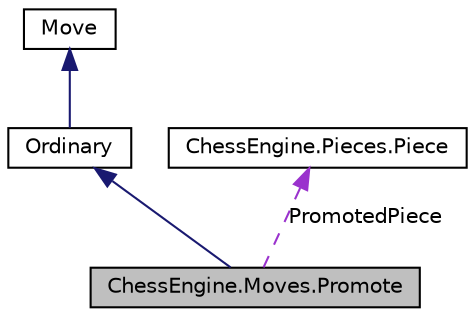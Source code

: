 digraph G
{
  edge [fontname="Helvetica",fontsize="10",labelfontname="Helvetica",labelfontsize="10"];
  node [fontname="Helvetica",fontsize="10",shape=record];
  Node1 [label="ChessEngine.Moves.Promote",height=0.2,width=0.4,color="black", fillcolor="grey75", style="filled" fontcolor="black"];
  Node2 -> Node1 [dir=back,color="midnightblue",fontsize="10",style="solid",fontname="Helvetica"];
  Node2 [label="Ordinary",height=0.2,width=0.4,color="black", fillcolor="white", style="filled",URL="$class_chess_engine_1_1_moves_1_1_ordinary.html"];
  Node3 -> Node2 [dir=back,color="midnightblue",fontsize="10",style="solid",fontname="Helvetica"];
  Node3 [label="Move",height=0.2,width=0.4,color="black", fillcolor="white", style="filled",URL="$class_chess_engine_1_1_moves_1_1_move.html"];
  Node4 -> Node1 [dir=back,color="darkorchid3",fontsize="10",style="dashed",label="PromotedPiece",fontname="Helvetica"];
  Node4 [label="ChessEngine.Pieces.Piece",height=0.2,width=0.4,color="black", fillcolor="white", style="filled",URL="$class_chess_engine_1_1_pieces_1_1_piece.html"];
}

